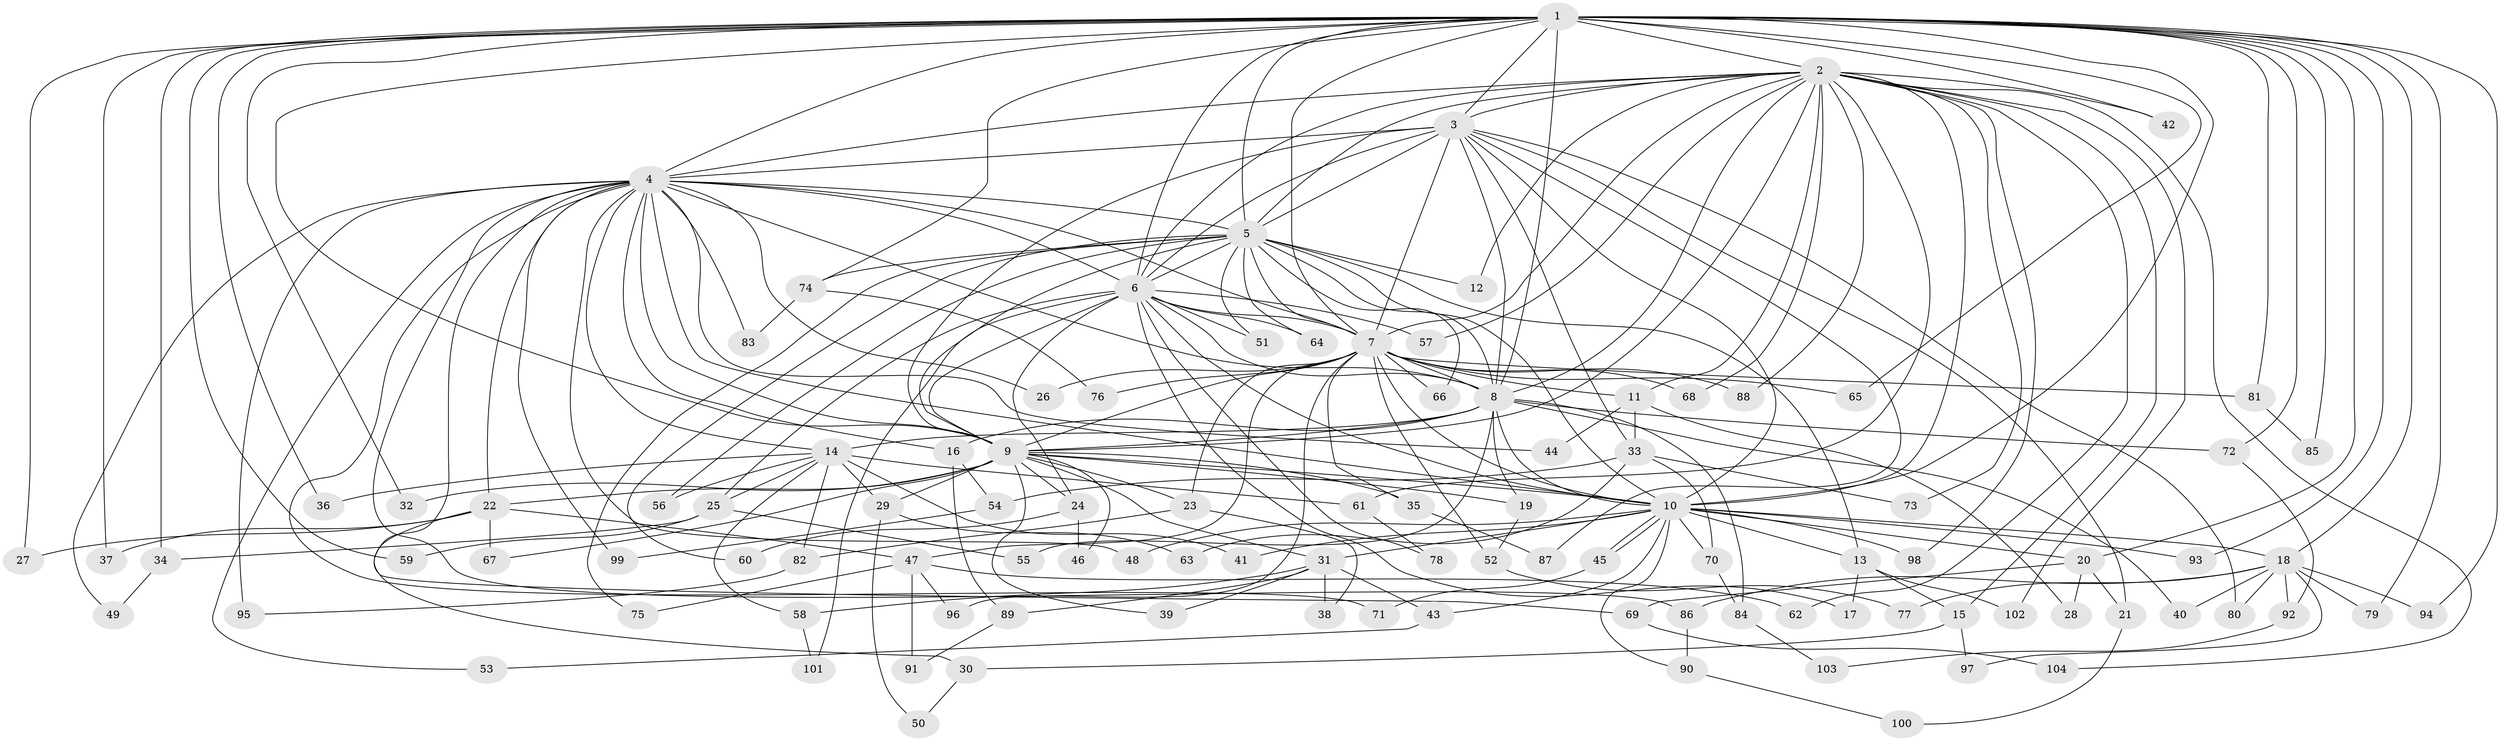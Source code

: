 // coarse degree distribution, {21: 0.015873015873015872, 15: 0.047619047619047616, 4: 0.12698412698412698, 18: 0.015873015873015872, 5: 0.07936507936507936, 14: 0.015873015873015872, 6: 0.047619047619047616, 10: 0.031746031746031744, 2: 0.36507936507936506, 3: 0.20634920634920634, 20: 0.031746031746031744, 22: 0.015873015873015872}
// Generated by graph-tools (version 1.1) at 2025/36/03/04/25 23:36:34]
// undirected, 104 vertices, 233 edges
graph export_dot {
  node [color=gray90,style=filled];
  1;
  2;
  3;
  4;
  5;
  6;
  7;
  8;
  9;
  10;
  11;
  12;
  13;
  14;
  15;
  16;
  17;
  18;
  19;
  20;
  21;
  22;
  23;
  24;
  25;
  26;
  27;
  28;
  29;
  30;
  31;
  32;
  33;
  34;
  35;
  36;
  37;
  38;
  39;
  40;
  41;
  42;
  43;
  44;
  45;
  46;
  47;
  48;
  49;
  50;
  51;
  52;
  53;
  54;
  55;
  56;
  57;
  58;
  59;
  60;
  61;
  62;
  63;
  64;
  65;
  66;
  67;
  68;
  69;
  70;
  71;
  72;
  73;
  74;
  75;
  76;
  77;
  78;
  79;
  80;
  81;
  82;
  83;
  84;
  85;
  86;
  87;
  88;
  89;
  90;
  91;
  92;
  93;
  94;
  95;
  96;
  97;
  98;
  99;
  100;
  101;
  102;
  103;
  104;
  1 -- 2;
  1 -- 3;
  1 -- 4;
  1 -- 5;
  1 -- 6;
  1 -- 7;
  1 -- 8;
  1 -- 9;
  1 -- 10;
  1 -- 18;
  1 -- 20;
  1 -- 27;
  1 -- 32;
  1 -- 34;
  1 -- 36;
  1 -- 37;
  1 -- 42;
  1 -- 59;
  1 -- 65;
  1 -- 72;
  1 -- 74;
  1 -- 79;
  1 -- 81;
  1 -- 85;
  1 -- 93;
  1 -- 94;
  2 -- 3;
  2 -- 4;
  2 -- 5;
  2 -- 6;
  2 -- 7;
  2 -- 8;
  2 -- 9;
  2 -- 10;
  2 -- 11;
  2 -- 12;
  2 -- 15;
  2 -- 42;
  2 -- 57;
  2 -- 61;
  2 -- 62;
  2 -- 68;
  2 -- 73;
  2 -- 88;
  2 -- 98;
  2 -- 102;
  2 -- 104;
  3 -- 4;
  3 -- 5;
  3 -- 6;
  3 -- 7;
  3 -- 8;
  3 -- 9;
  3 -- 10;
  3 -- 21;
  3 -- 33;
  3 -- 80;
  3 -- 87;
  4 -- 5;
  4 -- 6;
  4 -- 7;
  4 -- 8;
  4 -- 9;
  4 -- 10;
  4 -- 14;
  4 -- 16;
  4 -- 22;
  4 -- 26;
  4 -- 44;
  4 -- 48;
  4 -- 49;
  4 -- 53;
  4 -- 69;
  4 -- 71;
  4 -- 83;
  4 -- 86;
  4 -- 95;
  4 -- 99;
  5 -- 6;
  5 -- 7;
  5 -- 8;
  5 -- 9;
  5 -- 10;
  5 -- 12;
  5 -- 13;
  5 -- 51;
  5 -- 56;
  5 -- 60;
  5 -- 64;
  5 -- 66;
  5 -- 74;
  5 -- 75;
  6 -- 7;
  6 -- 8;
  6 -- 9;
  6 -- 10;
  6 -- 17;
  6 -- 24;
  6 -- 25;
  6 -- 51;
  6 -- 57;
  6 -- 64;
  6 -- 78;
  6 -- 101;
  7 -- 8;
  7 -- 9;
  7 -- 10;
  7 -- 11;
  7 -- 23;
  7 -- 26;
  7 -- 35;
  7 -- 47;
  7 -- 52;
  7 -- 65;
  7 -- 66;
  7 -- 68;
  7 -- 76;
  7 -- 81;
  7 -- 88;
  7 -- 96;
  8 -- 9;
  8 -- 10;
  8 -- 14;
  8 -- 16;
  8 -- 19;
  8 -- 40;
  8 -- 55;
  8 -- 72;
  8 -- 84;
  9 -- 10;
  9 -- 19;
  9 -- 22;
  9 -- 23;
  9 -- 24;
  9 -- 29;
  9 -- 31;
  9 -- 32;
  9 -- 35;
  9 -- 39;
  9 -- 46;
  9 -- 67;
  10 -- 13;
  10 -- 18;
  10 -- 20;
  10 -- 31;
  10 -- 41;
  10 -- 43;
  10 -- 45;
  10 -- 45;
  10 -- 48;
  10 -- 70;
  10 -- 90;
  10 -- 93;
  10 -- 98;
  11 -- 28;
  11 -- 33;
  11 -- 44;
  13 -- 15;
  13 -- 17;
  13 -- 102;
  14 -- 25;
  14 -- 29;
  14 -- 36;
  14 -- 41;
  14 -- 56;
  14 -- 58;
  14 -- 61;
  14 -- 82;
  15 -- 30;
  15 -- 97;
  16 -- 54;
  16 -- 89;
  18 -- 40;
  18 -- 77;
  18 -- 79;
  18 -- 80;
  18 -- 86;
  18 -- 92;
  18 -- 94;
  18 -- 97;
  19 -- 52;
  20 -- 21;
  20 -- 28;
  20 -- 69;
  21 -- 100;
  22 -- 27;
  22 -- 30;
  22 -- 37;
  22 -- 47;
  22 -- 67;
  23 -- 38;
  23 -- 82;
  24 -- 46;
  24 -- 60;
  25 -- 34;
  25 -- 55;
  25 -- 59;
  29 -- 50;
  29 -- 63;
  30 -- 50;
  31 -- 38;
  31 -- 39;
  31 -- 43;
  31 -- 58;
  31 -- 89;
  33 -- 54;
  33 -- 63;
  33 -- 70;
  33 -- 73;
  34 -- 49;
  35 -- 87;
  43 -- 53;
  45 -- 71;
  47 -- 62;
  47 -- 75;
  47 -- 91;
  47 -- 96;
  52 -- 77;
  54 -- 99;
  58 -- 101;
  61 -- 78;
  69 -- 104;
  70 -- 84;
  72 -- 92;
  74 -- 76;
  74 -- 83;
  81 -- 85;
  82 -- 95;
  84 -- 103;
  86 -- 90;
  89 -- 91;
  90 -- 100;
  92 -- 103;
}

